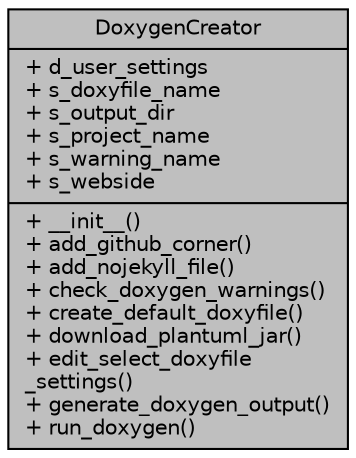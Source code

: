 digraph "DoxygenCreator"
{
 // INTERACTIVE_SVG=YES
 // LATEX_PDF_SIZE
  edge [fontname="Helvetica",fontsize="10",labelfontname="Helvetica",labelfontsize="10"];
  node [fontname="Helvetica",fontsize="10",shape=record];
  Node1 [label="{DoxygenCreator\n|+ d_user_settings\l+ s_doxyfile_name\l+ s_output_dir\l+ s_project_name\l+ s_warning_name\l+ s_webside\l|+ __init__()\l+ add_github_corner()\l+ add_nojekyll_file()\l+ check_doxygen_warnings()\l+ create_default_doxyfile()\l+ download_plantuml_jar()\l+ edit_select_doxyfile\l_settings()\l+ generate_doxygen_output()\l+ run_doxygen()\l}",height=0.2,width=0.4,color="black", fillcolor="grey75", style="filled", fontcolor="black",tooltip="Class to generate Doxygen documentation for and code documentation with uniform settings and style."];
}
